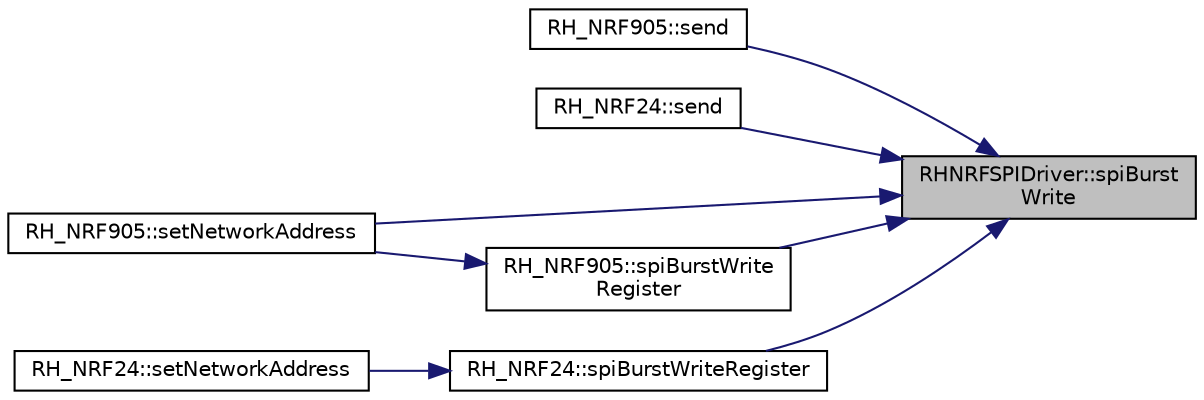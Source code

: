 digraph "RHNRFSPIDriver::spiBurstWrite"
{
 // LATEX_PDF_SIZE
  edge [fontname="Helvetica",fontsize="10",labelfontname="Helvetica",labelfontsize="10"];
  node [fontname="Helvetica",fontsize="10",shape=record];
  rankdir="RL";
  Node1 [label="RHNRFSPIDriver::spiBurst\lWrite",height=0.2,width=0.4,color="black", fillcolor="grey75", style="filled", fontcolor="black",tooltip=" "];
  Node1 -> Node2 [dir="back",color="midnightblue",fontsize="10",style="solid",fontname="Helvetica"];
  Node2 [label="RH_NRF905::send",height=0.2,width=0.4,color="black", fillcolor="white", style="filled",URL="$class_r_h___n_r_f905.html#aacee74b612e39f99b5e737b6d9f033d4",tooltip=" "];
  Node1 -> Node3 [dir="back",color="midnightblue",fontsize="10",style="solid",fontname="Helvetica"];
  Node3 [label="RH_NRF24::send",height=0.2,width=0.4,color="black", fillcolor="white", style="filled",URL="$class_r_h___n_r_f24.html#a952958a20ffd1fe8d2f82cfb56942c25",tooltip=" "];
  Node1 -> Node4 [dir="back",color="midnightblue",fontsize="10",style="solid",fontname="Helvetica"];
  Node4 [label="RH_NRF905::setNetworkAddress",height=0.2,width=0.4,color="black", fillcolor="white", style="filled",URL="$class_r_h___n_r_f905.html#aff86ac4b39ab23bfa7cad8ac30b730de",tooltip=" "];
  Node1 -> Node5 [dir="back",color="midnightblue",fontsize="10",style="solid",fontname="Helvetica"];
  Node5 [label="RH_NRF905::spiBurstWrite\lRegister",height=0.2,width=0.4,color="black", fillcolor="white", style="filled",URL="$class_r_h___n_r_f905.html#a452a6b3744ffd7c004e52e664152b2ef",tooltip=" "];
  Node5 -> Node4 [dir="back",color="midnightblue",fontsize="10",style="solid",fontname="Helvetica"];
  Node1 -> Node6 [dir="back",color="midnightblue",fontsize="10",style="solid",fontname="Helvetica"];
  Node6 [label="RH_NRF24::spiBurstWriteRegister",height=0.2,width=0.4,color="black", fillcolor="white", style="filled",URL="$class_r_h___n_r_f24.html#a2919befe626aece7a458925df4c9c329",tooltip=" "];
  Node6 -> Node7 [dir="back",color="midnightblue",fontsize="10",style="solid",fontname="Helvetica"];
  Node7 [label="RH_NRF24::setNetworkAddress",height=0.2,width=0.4,color="black", fillcolor="white", style="filled",URL="$class_r_h___n_r_f24.html#aa52be60b02d9db359c96e310abefc642",tooltip=" "];
}
